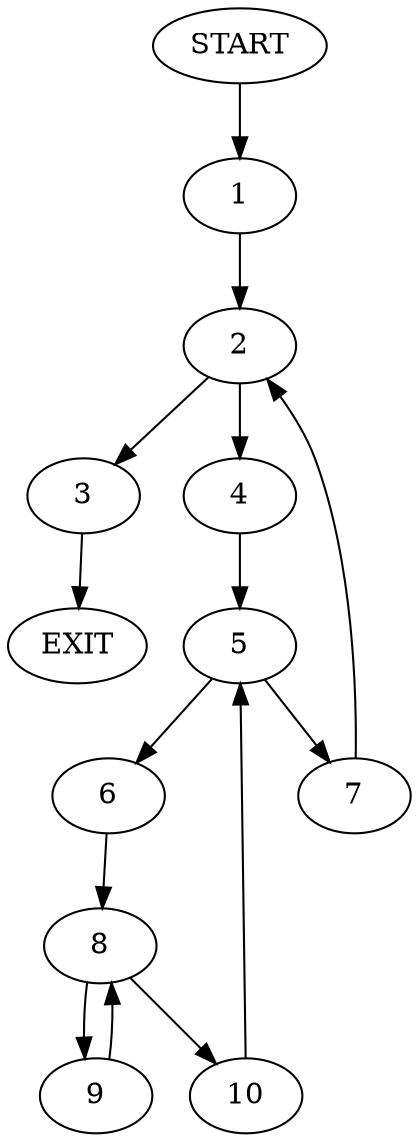digraph {
0 [label="START"]
11 [label="EXIT"]
0 -> 1
1 -> 2
2 -> 3
2 -> 4
3 -> 11
4 -> 5
5 -> 6
5 -> 7
7 -> 2
6 -> 8
8 -> 9
8 -> 10
9 -> 8
10 -> 5
}
